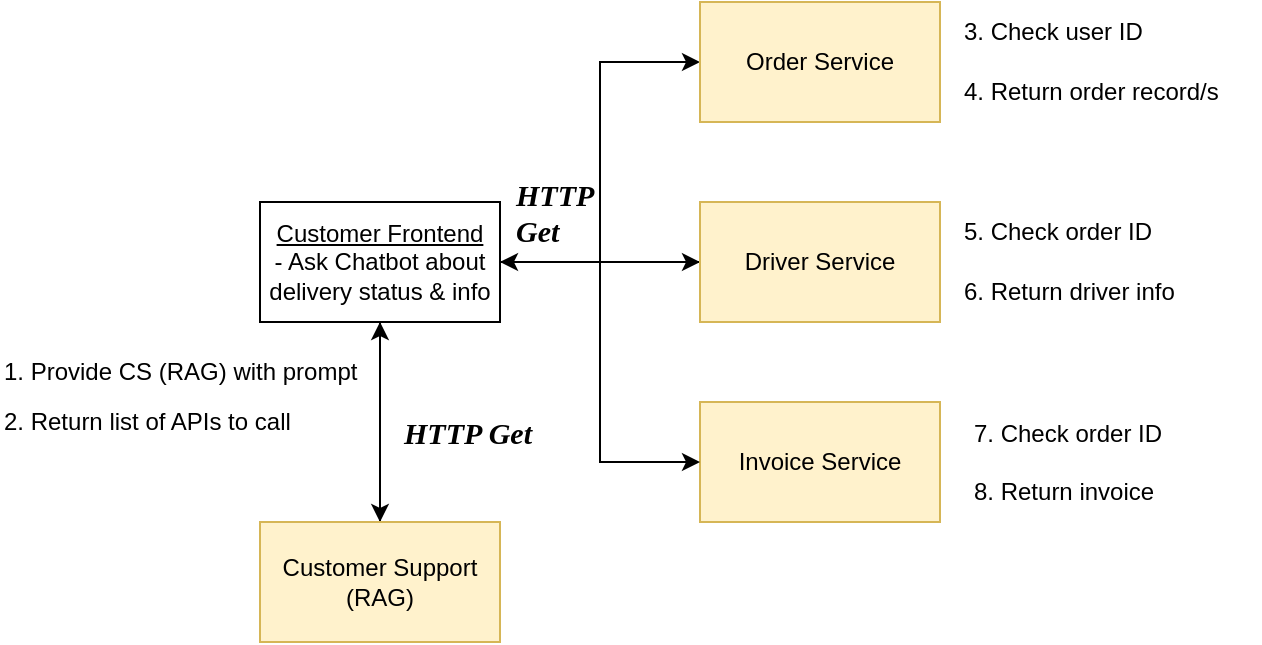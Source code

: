 <mxfile>
    <diagram name="Page-1" id="SBVT8DD8Xot-n1D4VR2F">
        <mxGraphModel dx="569" dy="323" grid="1" gridSize="10" guides="1" tooltips="1" connect="1" arrows="1" fold="1" page="1" pageScale="1" pageWidth="850" pageHeight="1100" math="0" shadow="0">
            <root>
                <mxCell id="0"/>
                <mxCell id="1" parent="0"/>
                <mxCell id="stT4DG-q1289ncHPhN-0-3" style="edgeStyle=orthogonalEdgeStyle;rounded=0;orthogonalLoop=1;jettySize=auto;html=1;exitX=1;exitY=0.5;exitDx=0;exitDy=0;entryX=0;entryY=0.5;entryDx=0;entryDy=0;" parent="1" source="-8u4ou603Z0xN7fmYHnL-1" target="-8u4ou603Z0xN7fmYHnL-4" edge="1">
                    <mxGeometry relative="1" as="geometry"/>
                </mxCell>
                <mxCell id="stT4DG-q1289ncHPhN-0-4" style="edgeStyle=orthogonalEdgeStyle;rounded=0;orthogonalLoop=1;jettySize=auto;html=1;exitX=1;exitY=0.5;exitDx=0;exitDy=0;entryX=0;entryY=0.5;entryDx=0;entryDy=0;" parent="1" source="-8u4ou603Z0xN7fmYHnL-1" target="-8u4ou603Z0xN7fmYHnL-5" edge="1">
                    <mxGeometry relative="1" as="geometry"/>
                </mxCell>
                <mxCell id="9" style="edgeStyle=none;html=1;exitX=0.5;exitY=1;exitDx=0;exitDy=0;entryX=0.5;entryY=0;entryDx=0;entryDy=0;" parent="1" source="-8u4ou603Z0xN7fmYHnL-1" target="-8u4ou603Z0xN7fmYHnL-2" edge="1">
                    <mxGeometry relative="1" as="geometry"/>
                </mxCell>
                <mxCell id="-8u4ou603Z0xN7fmYHnL-1" value="&lt;u&gt;&lt;font color=&quot;#000000&quot;&gt;Customer Frontend&lt;/font&gt;&lt;br&gt;&lt;/u&gt;&lt;span style=&quot;background-color: transparent; color: light-dark(rgb(0, 0, 0), rgb(255, 255, 255));&quot;&gt;- Ask Chatbot about delivery status &amp;amp; info&lt;/span&gt;" style="rounded=0;whiteSpace=wrap;html=1;align=center;" parent="1" vertex="1">
                    <mxGeometry x="250" y="200" width="120" height="60" as="geometry"/>
                </mxCell>
                <mxCell id="-8u4ou603Z0xN7fmYHnL-8" style="edgeStyle=orthogonalEdgeStyle;rounded=0;orthogonalLoop=1;jettySize=auto;html=1;exitX=0;exitY=0.5;exitDx=0;exitDy=0;entryX=0;entryY=0.5;entryDx=0;entryDy=0;" parent="1" source="-8u4ou603Z0xN7fmYHnL-2" target="-8u4ou603Z0xN7fmYHnL-2" edge="1">
                    <mxGeometry relative="1" as="geometry"/>
                </mxCell>
                <mxCell id="7" style="edgeStyle=none;html=1;exitX=0.5;exitY=0;exitDx=0;exitDy=0;entryX=0.5;entryY=1;entryDx=0;entryDy=0;" parent="1" source="-8u4ou603Z0xN7fmYHnL-2" target="-8u4ou603Z0xN7fmYHnL-1" edge="1">
                    <mxGeometry relative="1" as="geometry"/>
                </mxCell>
                <mxCell id="-8u4ou603Z0xN7fmYHnL-2" value="Customer Support (RAG)" style="rounded=0;whiteSpace=wrap;html=1;fillColor=#fff2cc;strokeColor=#d6b656;" parent="1" vertex="1">
                    <mxGeometry x="250" y="360" width="120" height="60" as="geometry"/>
                </mxCell>
                <mxCell id="-8u4ou603Z0xN7fmYHnL-4" value="Order Service" style="rounded=0;whiteSpace=wrap;html=1;fillColor=#fff2cc;strokeColor=#d6b656;" parent="1" vertex="1">
                    <mxGeometry x="470" y="100" width="120" height="60" as="geometry"/>
                </mxCell>
                <mxCell id="10" style="edgeStyle=none;html=1;exitX=0;exitY=0.5;exitDx=0;exitDy=0;" parent="1" source="-8u4ou603Z0xN7fmYHnL-5" edge="1">
                    <mxGeometry relative="1" as="geometry">
                        <mxPoint x="370" y="230" as="targetPoint"/>
                    </mxGeometry>
                </mxCell>
                <mxCell id="-8u4ou603Z0xN7fmYHnL-5" value="Driver Service" style="rounded=0;whiteSpace=wrap;html=1;fillColor=#fff2cc;strokeColor=#d6b656;" parent="1" vertex="1">
                    <mxGeometry x="470" y="200" width="120" height="60" as="geometry"/>
                </mxCell>
                <mxCell id="-8u4ou603Z0xN7fmYHnL-17" value="&lt;span style=&quot;background-color: transparent; color: light-dark(rgb(0, 0, 0), rgb(255, 255, 255));&quot;&gt;1. Provide CS (RAG) with prompt&lt;/span&gt;" style="text;html=1;align=left;verticalAlign=middle;resizable=0;points=[];autosize=1;strokeColor=none;fillColor=none;" parent="1" vertex="1">
                    <mxGeometry x="120" y="270" width="200" height="30" as="geometry"/>
                </mxCell>
                <mxCell id="-8u4ou603Z0xN7fmYHnL-19" value="3. Check user ID" style="text;html=1;align=left;verticalAlign=middle;resizable=0;points=[];autosize=1;strokeColor=none;fillColor=none;" parent="1" vertex="1">
                    <mxGeometry x="600" y="100" width="110" height="30" as="geometry"/>
                </mxCell>
                <mxCell id="-8u4ou603Z0xN7fmYHnL-26" value="4. Return order record/s" style="text;html=1;align=left;verticalAlign=middle;resizable=0;points=[];autosize=1;strokeColor=none;fillColor=none;" parent="1" vertex="1">
                    <mxGeometry x="600" y="130" width="150" height="30" as="geometry"/>
                </mxCell>
                <mxCell id="-8u4ou603Z0xN7fmYHnL-27" value="5. Check order ID" style="text;html=1;align=left;verticalAlign=middle;resizable=0;points=[];autosize=1;strokeColor=none;fillColor=none;" parent="1" vertex="1">
                    <mxGeometry x="600" y="200" width="120" height="30" as="geometry"/>
                </mxCell>
                <mxCell id="-8u4ou603Z0xN7fmYHnL-28" value="6. Return driver info" style="text;html=1;align=left;verticalAlign=middle;resizable=0;points=[];autosize=1;strokeColor=none;fillColor=none;" parent="1" vertex="1">
                    <mxGeometry x="600" y="230" width="130" height="30" as="geometry"/>
                </mxCell>
                <mxCell id="-8u4ou603Z0xN7fmYHnL-31" value="&lt;span style=&quot;background-color: transparent; color: light-dark(rgb(0, 0, 0), rgb(255, 255, 255));&quot;&gt;2. Return list of APIs to call&lt;/span&gt;" style="text;html=1;align=left;verticalAlign=middle;resizable=0;points=[];autosize=1;strokeColor=none;fillColor=none;" parent="1" vertex="1">
                    <mxGeometry x="120" y="295" width="170" height="30" as="geometry"/>
                </mxCell>
                <mxCell id="2" value="Invoice Service" style="rounded=0;whiteSpace=wrap;html=1;fillColor=#fff2cc;strokeColor=#d6b656;" parent="1" vertex="1">
                    <mxGeometry x="470" y="300" width="120" height="60" as="geometry"/>
                </mxCell>
                <mxCell id="3" value="7. Check order ID&lt;div&gt;&lt;font color=&quot;#000000&quot;&gt;&lt;br&gt;&lt;/font&gt;&lt;div&gt;8. Return invoice&lt;/div&gt;&lt;/div&gt;" style="text;html=1;align=left;verticalAlign=middle;resizable=0;points=[];autosize=1;strokeColor=none;fillColor=none;" parent="1" vertex="1">
                    <mxGeometry x="605" y="300" width="120" height="60" as="geometry"/>
                </mxCell>
                <mxCell id="6" style="edgeStyle=orthogonalEdgeStyle;rounded=0;orthogonalLoop=1;jettySize=auto;html=1;exitX=1;exitY=0.5;exitDx=0;exitDy=0;entryX=0;entryY=0.5;entryDx=0;entryDy=0;" parent="1" source="-8u4ou603Z0xN7fmYHnL-1" target="2" edge="1">
                    <mxGeometry relative="1" as="geometry">
                        <mxPoint x="380" y="240" as="sourcePoint"/>
                        <mxPoint x="480" y="140" as="targetPoint"/>
                    </mxGeometry>
                </mxCell>
                <mxCell id="11" value="&lt;h5&gt;&lt;font style=&quot;font-size: 15px;&quot; face=&quot;Lucida Console&quot;&gt;&lt;i&gt;HTTP Get&lt;/i&gt;&lt;/font&gt;&lt;/h5&gt;" style="text;html=1;align=left;verticalAlign=middle;whiteSpace=wrap;rounded=0;" vertex="1" parent="1">
                    <mxGeometry x="320" y="300" width="100" height="30" as="geometry"/>
                </mxCell>
                <mxCell id="12" value="&lt;h5&gt;&lt;font style=&quot;font-size: 15px;&quot; face=&quot;Lucida Console&quot;&gt;&lt;i&gt;HTTP Get&lt;/i&gt;&lt;/font&gt;&lt;/h5&gt;" style="text;html=1;align=left;verticalAlign=middle;whiteSpace=wrap;rounded=0;" vertex="1" parent="1">
                    <mxGeometry x="376" y="190" width="20" height="30" as="geometry"/>
                </mxCell>
            </root>
        </mxGraphModel>
    </diagram>
</mxfile>